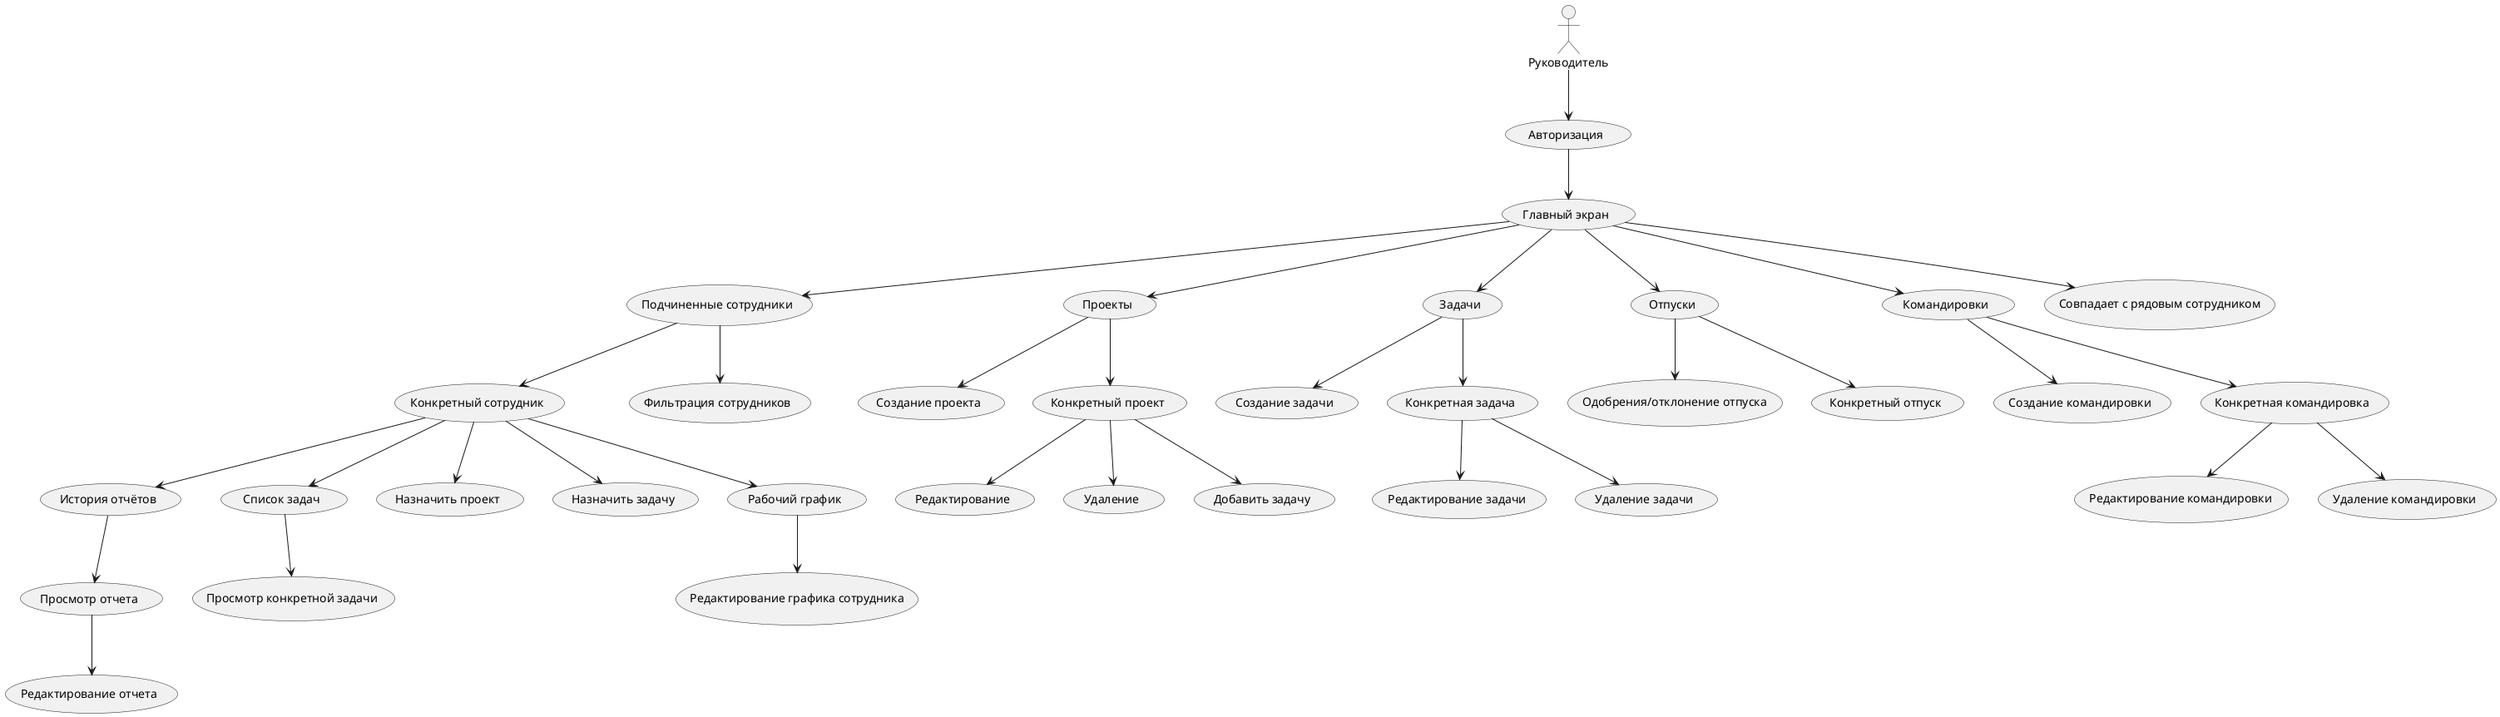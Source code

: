 @startuml


actor "Руководитель" as Manager

Manager --> (Авторизация)
(Авторизация) --> (Главный экран)

(Главный экран) --> (Подчиненные сотрудники)
(Главный экран) --> (Проекты)
(Главный экран) --> (Задачи)
(Главный экран) --> (Отпуски)
(Главный экран) --> (Командировки)
(Главный экран) --> (Совпадает с рядовым сотрудником)

(Подчиненные сотрудники) --> (Конкретный сотрудник)
(Подчиненные сотрудники) --> (Фильтрация сотрудников)

(Проекты) --> (Создание проекта)
(Проекты) --> (Конкретный проект)

(Задачи) --> (Создание задачи)
(Задачи) --> (Конкретная задача)

(Отпуски) --> (Одобрения/отклонение отпуска)
(Отпуски) --> (Конкретный отпуск)

(Командировки) --> (Создание командировки)
(Командировки) --> (Конкретная командировка)

(Конкретный сотрудник) --> (История отчётов)
(Конкретный сотрудник) --> (Список задач)
(Конкретный сотрудник) --> (Назначить проект)
(Конкретный сотрудник) --> (Назначить задачу)
(Конкретный сотрудник) --> (Рабочий график)

(Конкретный проект) --> (Редактирование)
(Конкретный проект) --> (Удаление)
(Конкретный проект) --> (Добавить задачу)

(Конкретная задача) --> (Редактирование задачи)
(Конкретная задача) --> (Удаление задачи)

(Конкретная командировка) --> (Редактирование командировки)
(Конкретная командировка) --> (Удаление командировки)

(Рабочий график) --> (Редактирование графика сотрудника)

(Список задач) --> (Просмотр конкретной задачи)

(История отчётов) --> (Просмотр отчета)
(Просмотр отчета) --> (Редактирование отчета)

@enduml